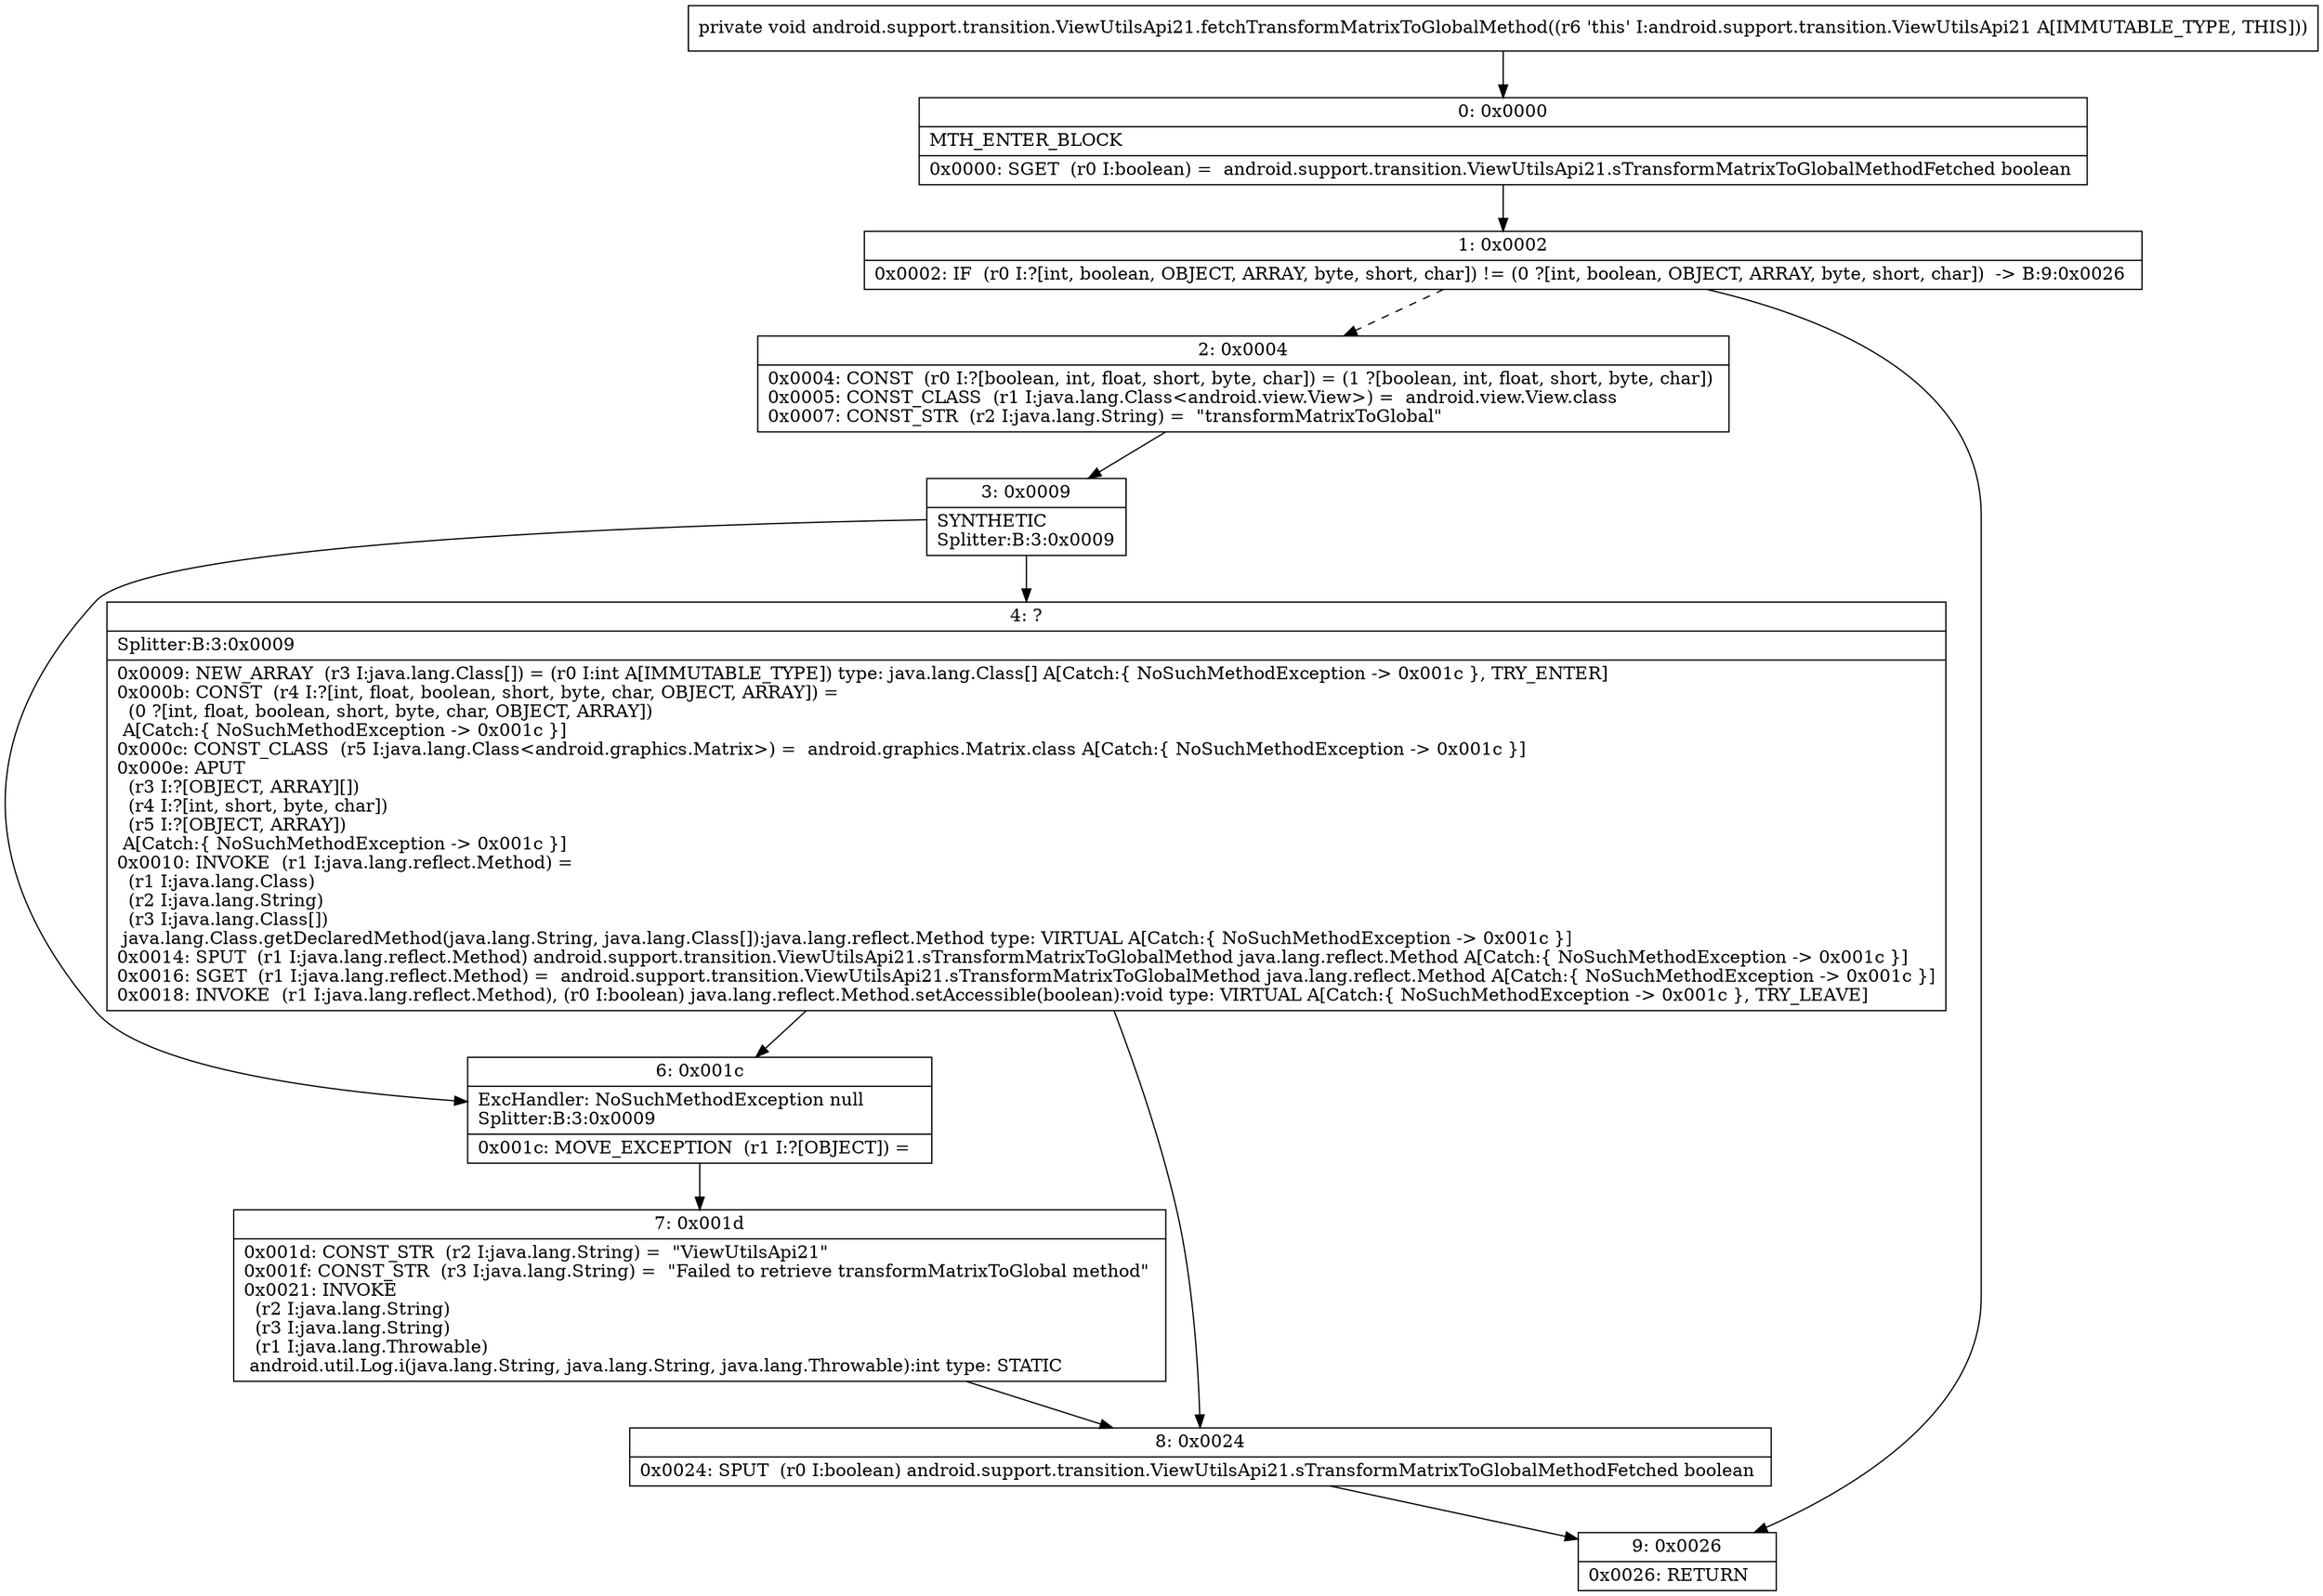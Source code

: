 digraph "CFG forandroid.support.transition.ViewUtilsApi21.fetchTransformMatrixToGlobalMethod()V" {
Node_0 [shape=record,label="{0\:\ 0x0000|MTH_ENTER_BLOCK\l|0x0000: SGET  (r0 I:boolean) =  android.support.transition.ViewUtilsApi21.sTransformMatrixToGlobalMethodFetched boolean \l}"];
Node_1 [shape=record,label="{1\:\ 0x0002|0x0002: IF  (r0 I:?[int, boolean, OBJECT, ARRAY, byte, short, char]) != (0 ?[int, boolean, OBJECT, ARRAY, byte, short, char])  \-\> B:9:0x0026 \l}"];
Node_2 [shape=record,label="{2\:\ 0x0004|0x0004: CONST  (r0 I:?[boolean, int, float, short, byte, char]) = (1 ?[boolean, int, float, short, byte, char]) \l0x0005: CONST_CLASS  (r1 I:java.lang.Class\<android.view.View\>) =  android.view.View.class \l0x0007: CONST_STR  (r2 I:java.lang.String) =  \"transformMatrixToGlobal\" \l}"];
Node_3 [shape=record,label="{3\:\ 0x0009|SYNTHETIC\lSplitter:B:3:0x0009\l}"];
Node_4 [shape=record,label="{4\:\ ?|Splitter:B:3:0x0009\l|0x0009: NEW_ARRAY  (r3 I:java.lang.Class[]) = (r0 I:int A[IMMUTABLE_TYPE]) type: java.lang.Class[] A[Catch:\{ NoSuchMethodException \-\> 0x001c \}, TRY_ENTER]\l0x000b: CONST  (r4 I:?[int, float, boolean, short, byte, char, OBJECT, ARRAY]) = \l  (0 ?[int, float, boolean, short, byte, char, OBJECT, ARRAY])\l A[Catch:\{ NoSuchMethodException \-\> 0x001c \}]\l0x000c: CONST_CLASS  (r5 I:java.lang.Class\<android.graphics.Matrix\>) =  android.graphics.Matrix.class A[Catch:\{ NoSuchMethodException \-\> 0x001c \}]\l0x000e: APUT  \l  (r3 I:?[OBJECT, ARRAY][])\l  (r4 I:?[int, short, byte, char])\l  (r5 I:?[OBJECT, ARRAY])\l A[Catch:\{ NoSuchMethodException \-\> 0x001c \}]\l0x0010: INVOKE  (r1 I:java.lang.reflect.Method) = \l  (r1 I:java.lang.Class)\l  (r2 I:java.lang.String)\l  (r3 I:java.lang.Class[])\l java.lang.Class.getDeclaredMethod(java.lang.String, java.lang.Class[]):java.lang.reflect.Method type: VIRTUAL A[Catch:\{ NoSuchMethodException \-\> 0x001c \}]\l0x0014: SPUT  (r1 I:java.lang.reflect.Method) android.support.transition.ViewUtilsApi21.sTransformMatrixToGlobalMethod java.lang.reflect.Method A[Catch:\{ NoSuchMethodException \-\> 0x001c \}]\l0x0016: SGET  (r1 I:java.lang.reflect.Method) =  android.support.transition.ViewUtilsApi21.sTransformMatrixToGlobalMethod java.lang.reflect.Method A[Catch:\{ NoSuchMethodException \-\> 0x001c \}]\l0x0018: INVOKE  (r1 I:java.lang.reflect.Method), (r0 I:boolean) java.lang.reflect.Method.setAccessible(boolean):void type: VIRTUAL A[Catch:\{ NoSuchMethodException \-\> 0x001c \}, TRY_LEAVE]\l}"];
Node_6 [shape=record,label="{6\:\ 0x001c|ExcHandler: NoSuchMethodException null\lSplitter:B:3:0x0009\l|0x001c: MOVE_EXCEPTION  (r1 I:?[OBJECT]) =  \l}"];
Node_7 [shape=record,label="{7\:\ 0x001d|0x001d: CONST_STR  (r2 I:java.lang.String) =  \"ViewUtilsApi21\" \l0x001f: CONST_STR  (r3 I:java.lang.String) =  \"Failed to retrieve transformMatrixToGlobal method\" \l0x0021: INVOKE  \l  (r2 I:java.lang.String)\l  (r3 I:java.lang.String)\l  (r1 I:java.lang.Throwable)\l android.util.Log.i(java.lang.String, java.lang.String, java.lang.Throwable):int type: STATIC \l}"];
Node_8 [shape=record,label="{8\:\ 0x0024|0x0024: SPUT  (r0 I:boolean) android.support.transition.ViewUtilsApi21.sTransformMatrixToGlobalMethodFetched boolean \l}"];
Node_9 [shape=record,label="{9\:\ 0x0026|0x0026: RETURN   \l}"];
MethodNode[shape=record,label="{private void android.support.transition.ViewUtilsApi21.fetchTransformMatrixToGlobalMethod((r6 'this' I:android.support.transition.ViewUtilsApi21 A[IMMUTABLE_TYPE, THIS])) }"];
MethodNode -> Node_0;
Node_0 -> Node_1;
Node_1 -> Node_2[style=dashed];
Node_1 -> Node_9;
Node_2 -> Node_3;
Node_3 -> Node_4;
Node_3 -> Node_6;
Node_4 -> Node_6;
Node_4 -> Node_8;
Node_6 -> Node_7;
Node_7 -> Node_8;
Node_8 -> Node_9;
}


